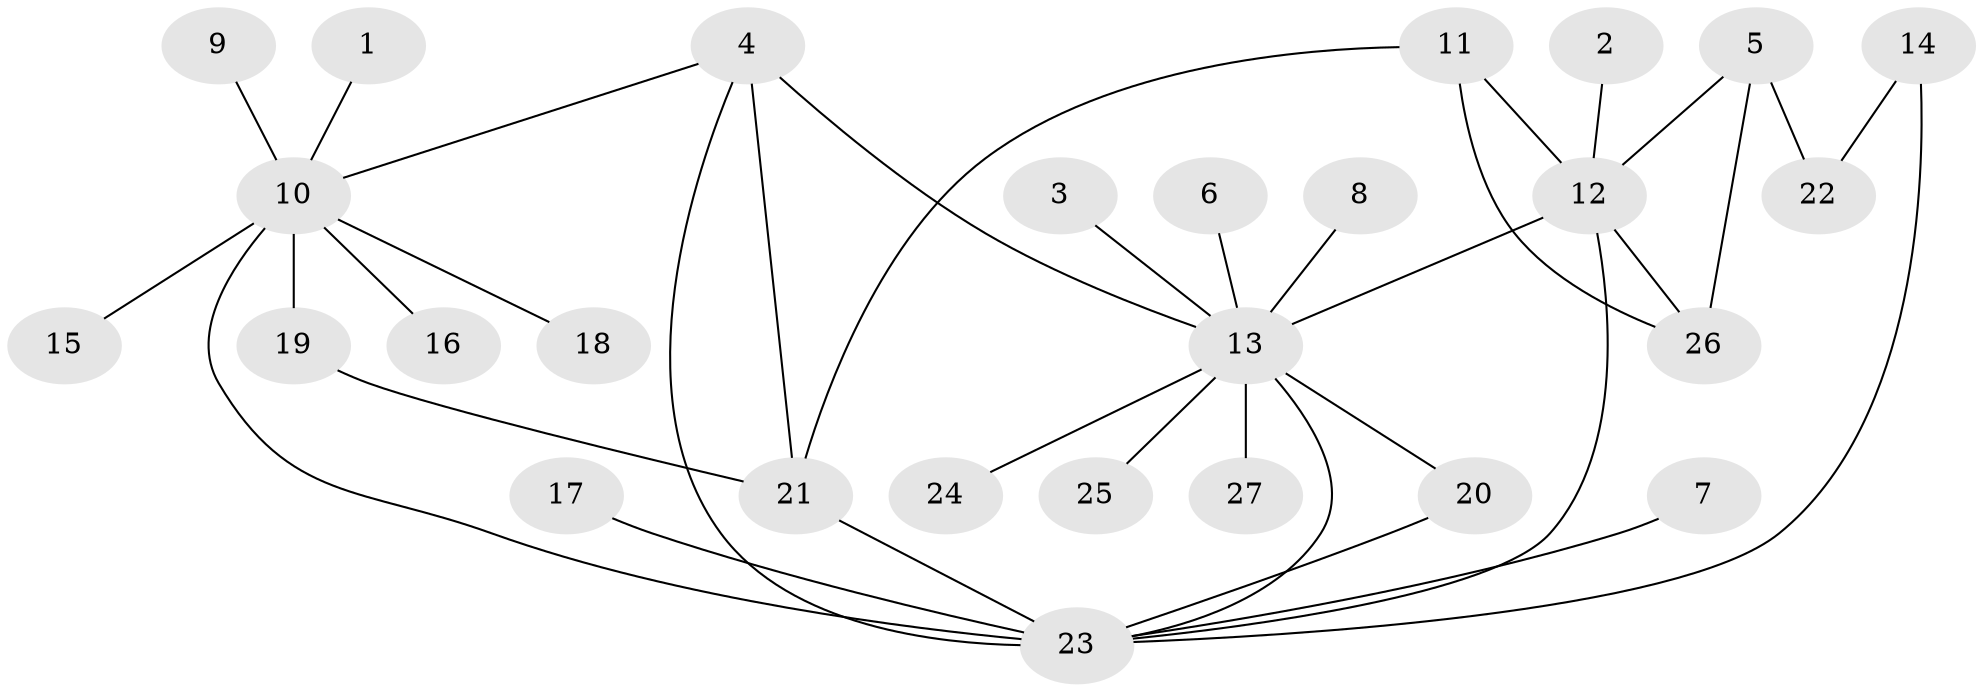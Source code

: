 // original degree distribution, {13: 0.018518518518518517, 5: 0.07407407407407407, 7: 0.018518518518518517, 2: 0.2037037037037037, 12: 0.018518518518518517, 10: 0.018518518518518517, 3: 0.1111111111111111, 1: 0.5185185185185185, 6: 0.018518518518518517}
// Generated by graph-tools (version 1.1) at 2025/01/03/09/25 03:01:46]
// undirected, 27 vertices, 36 edges
graph export_dot {
graph [start="1"]
  node [color=gray90,style=filled];
  1;
  2;
  3;
  4;
  5;
  6;
  7;
  8;
  9;
  10;
  11;
  12;
  13;
  14;
  15;
  16;
  17;
  18;
  19;
  20;
  21;
  22;
  23;
  24;
  25;
  26;
  27;
  1 -- 10 [weight=1.0];
  2 -- 12 [weight=1.0];
  3 -- 13 [weight=1.0];
  4 -- 10 [weight=1.0];
  4 -- 13 [weight=1.0];
  4 -- 21 [weight=1.0];
  4 -- 23 [weight=1.0];
  5 -- 12 [weight=1.0];
  5 -- 22 [weight=1.0];
  5 -- 26 [weight=1.0];
  6 -- 13 [weight=1.0];
  7 -- 23 [weight=1.0];
  8 -- 13 [weight=1.0];
  9 -- 10 [weight=1.0];
  10 -- 15 [weight=1.0];
  10 -- 16 [weight=1.0];
  10 -- 18 [weight=1.0];
  10 -- 19 [weight=1.0];
  10 -- 23 [weight=2.0];
  11 -- 12 [weight=2.0];
  11 -- 21 [weight=1.0];
  11 -- 26 [weight=1.0];
  12 -- 13 [weight=2.0];
  12 -- 23 [weight=1.0];
  12 -- 26 [weight=1.0];
  13 -- 20 [weight=1.0];
  13 -- 23 [weight=1.0];
  13 -- 24 [weight=1.0];
  13 -- 25 [weight=1.0];
  13 -- 27 [weight=1.0];
  14 -- 22 [weight=1.0];
  14 -- 23 [weight=1.0];
  17 -- 23 [weight=1.0];
  19 -- 21 [weight=1.0];
  20 -- 23 [weight=1.0];
  21 -- 23 [weight=1.0];
}
